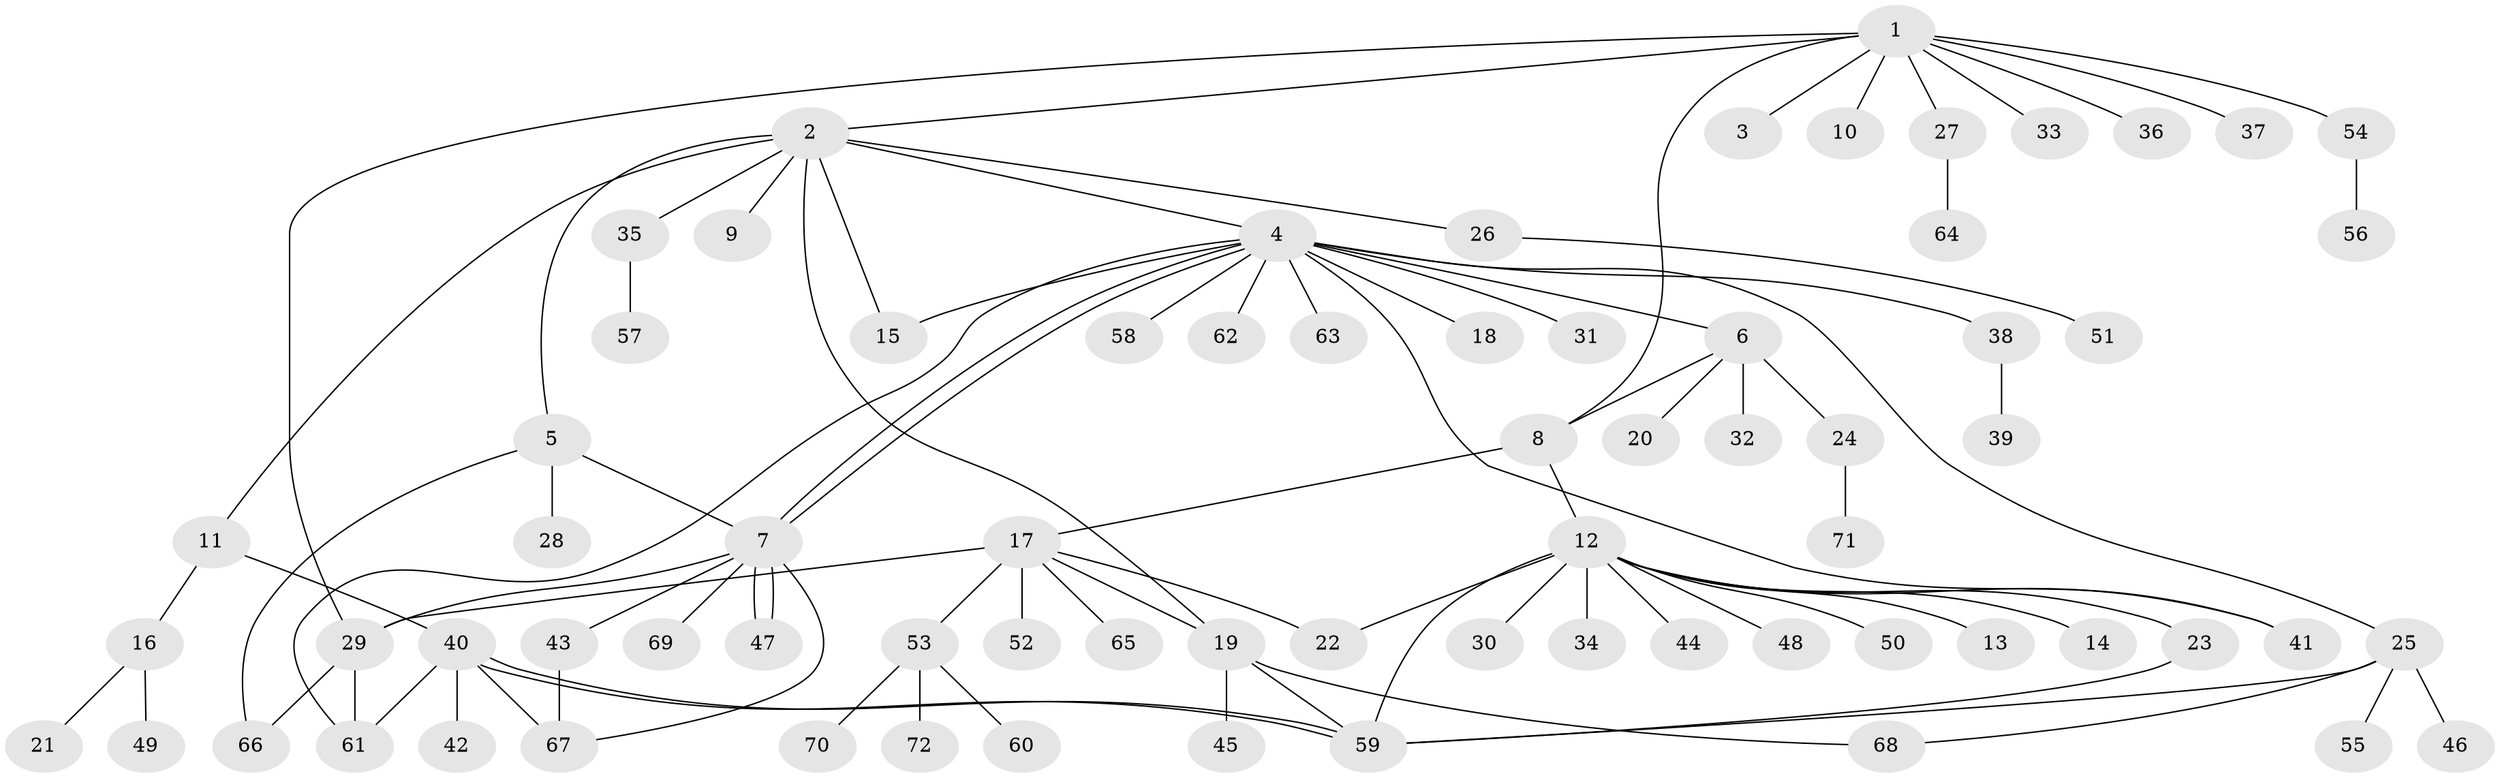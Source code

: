 // Generated by graph-tools (version 1.1) at 2025/49/03/09/25 03:49:46]
// undirected, 72 vertices, 92 edges
graph export_dot {
graph [start="1"]
  node [color=gray90,style=filled];
  1;
  2;
  3;
  4;
  5;
  6;
  7;
  8;
  9;
  10;
  11;
  12;
  13;
  14;
  15;
  16;
  17;
  18;
  19;
  20;
  21;
  22;
  23;
  24;
  25;
  26;
  27;
  28;
  29;
  30;
  31;
  32;
  33;
  34;
  35;
  36;
  37;
  38;
  39;
  40;
  41;
  42;
  43;
  44;
  45;
  46;
  47;
  48;
  49;
  50;
  51;
  52;
  53;
  54;
  55;
  56;
  57;
  58;
  59;
  60;
  61;
  62;
  63;
  64;
  65;
  66;
  67;
  68;
  69;
  70;
  71;
  72;
  1 -- 2;
  1 -- 3;
  1 -- 8;
  1 -- 10;
  1 -- 27;
  1 -- 29;
  1 -- 33;
  1 -- 36;
  1 -- 37;
  1 -- 54;
  2 -- 4;
  2 -- 5;
  2 -- 9;
  2 -- 11;
  2 -- 15;
  2 -- 19;
  2 -- 26;
  2 -- 35;
  4 -- 6;
  4 -- 7;
  4 -- 7;
  4 -- 15;
  4 -- 18;
  4 -- 25;
  4 -- 31;
  4 -- 38;
  4 -- 41;
  4 -- 58;
  4 -- 61;
  4 -- 62;
  4 -- 63;
  5 -- 7;
  5 -- 28;
  5 -- 66;
  6 -- 8;
  6 -- 20;
  6 -- 24;
  6 -- 32;
  7 -- 29;
  7 -- 43;
  7 -- 47;
  7 -- 47;
  7 -- 67;
  7 -- 69;
  8 -- 12;
  8 -- 17;
  11 -- 16;
  11 -- 40;
  12 -- 13;
  12 -- 14;
  12 -- 22;
  12 -- 23;
  12 -- 30;
  12 -- 34;
  12 -- 41;
  12 -- 44;
  12 -- 48;
  12 -- 50;
  12 -- 59;
  16 -- 21;
  16 -- 49;
  17 -- 19;
  17 -- 22;
  17 -- 29;
  17 -- 52;
  17 -- 53;
  17 -- 65;
  19 -- 45;
  19 -- 59;
  19 -- 68;
  23 -- 59;
  24 -- 71;
  25 -- 46;
  25 -- 55;
  25 -- 59;
  25 -- 68;
  26 -- 51;
  27 -- 64;
  29 -- 61;
  29 -- 66;
  35 -- 57;
  38 -- 39;
  40 -- 42;
  40 -- 59;
  40 -- 59;
  40 -- 61;
  40 -- 67;
  43 -- 67;
  53 -- 60;
  53 -- 70;
  53 -- 72;
  54 -- 56;
}
